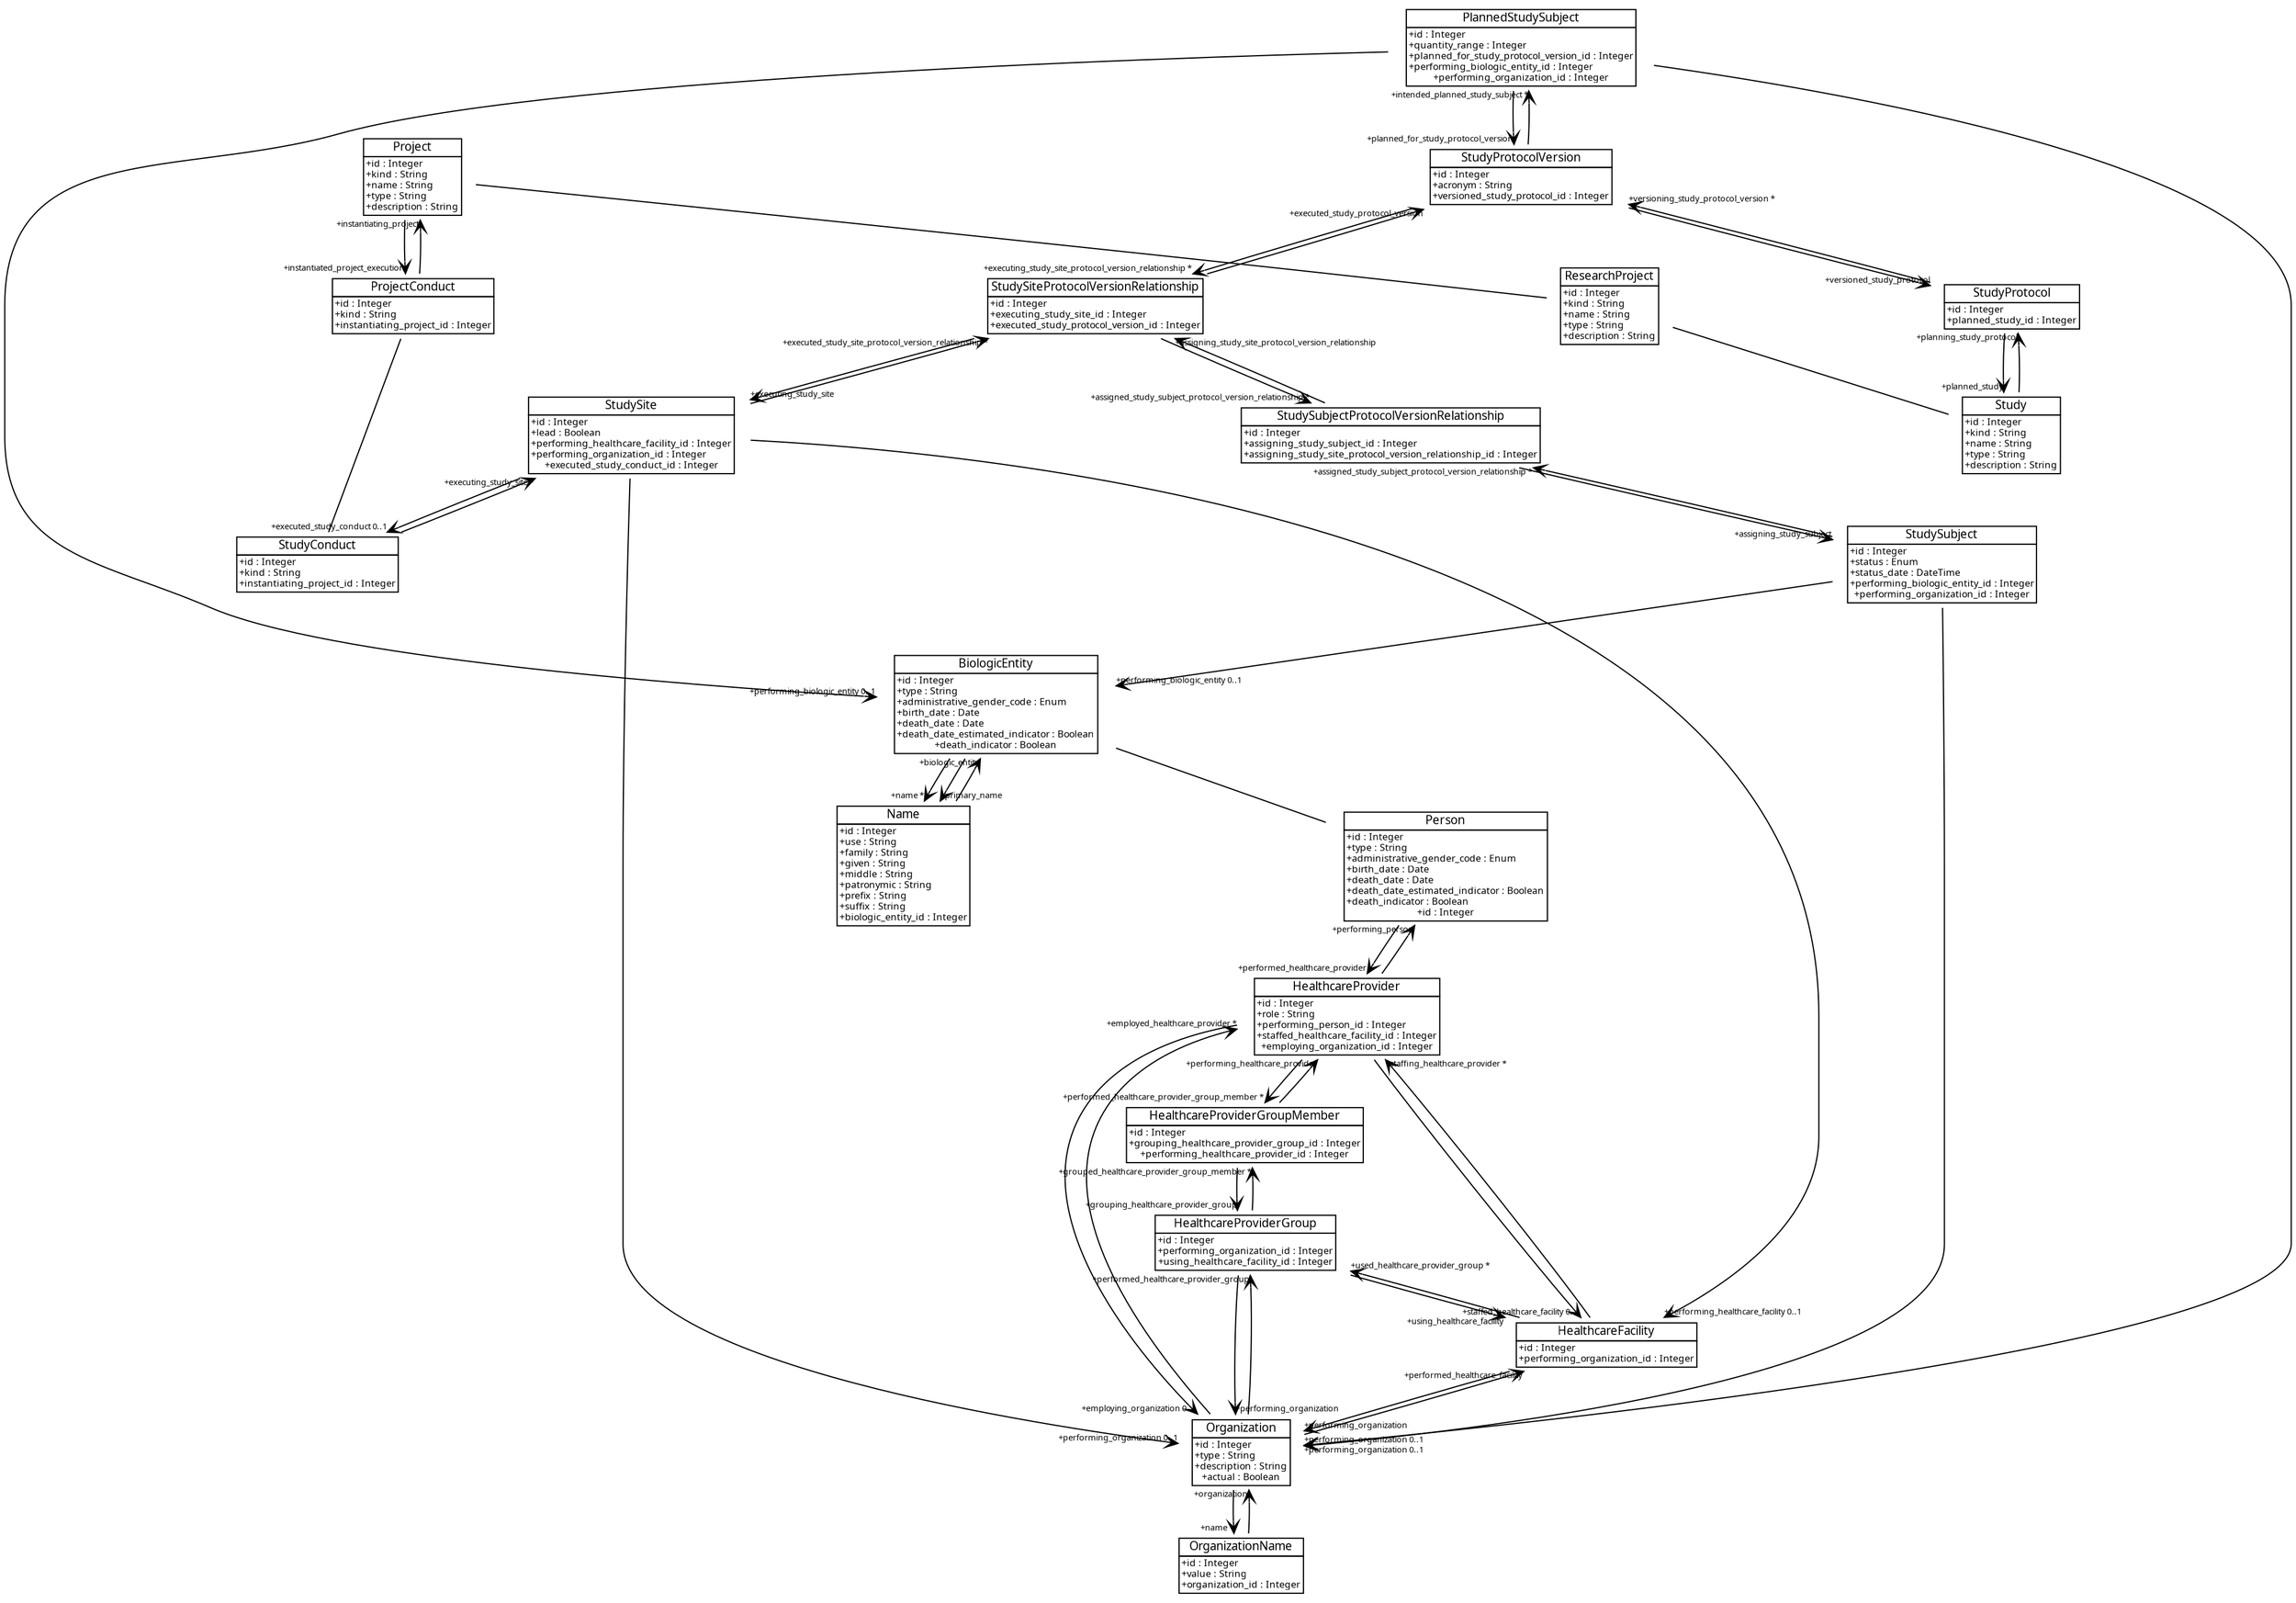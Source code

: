 digraph G {
	graph [bb="0,0,1708.8,1242",
		dim=3,
		mode=major,
		overlap=0,
		pack=True,
		prog=neato,
		ratio=.75,
		sep=0.01
	];
	node [label="\N"];
	BiologicEntity	[fontname="Bitstream-Vera Sans",
		fontsize=8.0,
		height=1.25,
		label=<<TABLE CELLSPACING="0" CELLPADDING="1" BORDER="0" CELLBORDER="1.0" ALIGN="LEFT"><TR><TD><FONT POINT-SIZE="10">BiologicEntity</FONT></TD></TR><TR><TD ALIGN="LEFT">+id : Integer<BR ALIGN="LEFT"/>+type : String<BR ALIGN="LEFT"/>+administrative_gender_code : Enum<BR ALIGN="LEFT"/>+birth_date : Date<BR ALIGN="LEFT"/>+death_date : Date<BR ALIGN="LEFT"/>+death_date_estimated_indicator : Boolean<BR ALIGN="LEFT"/>+death_indicator : Boolean</TD></TR></TABLE>>,
		pos="188.84,657",
		shape=plaintext,
		width=2.7778];
	Name	[fontname="Bitstream-Vera Sans",
		fontsize=8.0,
		height=1.5,
		label=<<TABLE CELLSPACING="0" CELLPADDING="1" BORDER="0" CELLBORDER="1.0" ALIGN="LEFT"><TR><TD><FONT POINT-SIZE="10">Name</FONT></TD></TR><TR><TD ALIGN="LEFT">+id : Integer<BR ALIGN="LEFT"/>+use : String<BR ALIGN="LEFT"/>+family : String<BR ALIGN="LEFT"/>+given : String<BR ALIGN="LEFT"/>+middle : String<BR ALIGN="LEFT"/>+patronymic : String<BR ALIGN="LEFT"/>+prefix : String<BR ALIGN="LEFT"/>+suffix : String<BR ALIGN="LEFT"/>+biologic_entity_id : Integer</TD></TR></TABLE>>,
		pos="188.84,522",
		shape=plaintext,
		width=1.875];
	BiologicEntity -> Name	[arrowhead=vee,
		arrowsize=1.0,
		arrowtail=none,
		fontname="Bitstream-Vera Sans",
		fontsize=7.0,
		head_lp="159.08,580.33",
		headlabel="+name *",
		pos="e,175.58,576.33 176.04,611.71 175.51,603.57 175.28,594.92 175.36,586.34",
		style="setlinewidth(1.0)"];
	BiologicEntity -> Name	[arrowhead=vee,
		arrowsize=1.0,
		arrowtail=none,
		fontname="Bitstream-Vera Sans",
		fontsize=7.0,
		head_lp="231.61,580.33",
		headlabel="+primary_name",
		pos="e,202.11,576.33 201.65,611.71 202.18,603.57 202.4,594.92 202.33,586.34",
		style="setlinewidth(1.0)"];
	Person	[fontname="Bitstream-Vera Sans",
		fontsize=8.0,
		height=1.375,
		label=<<TABLE CELLSPACING="0" CELLPADDING="1" BORDER="0" CELLBORDER="1.0" ALIGN="LEFT"><TR><TD><FONT POINT-SIZE="10">Person</FONT></TD></TR><TR><TD ALIGN="LEFT">+id : Integer<BR ALIGN="LEFT"/>+type : String<BR ALIGN="LEFT"/>+administrative_gender_code : Enum<BR ALIGN="LEFT"/>+birth_date : Date<BR ALIGN="LEFT"/>+death_date : Date<BR ALIGN="LEFT"/>+death_date_estimated_indicator : Boolean<BR ALIGN="LEFT"/>+death_indicator : Boolean<BR ALIGN="LEFT"/>+id : Integer</TD></TR></TABLE>>,
		pos="539.84,522",
		shape=plaintext,
		width=2.7778];
	BiologicEntity -> Person	[arrowhead=none,
		arrowsize=1.0,
		arrowtail=empty,
		pos="288.96,618.07 336.17,600.18 392.37,578.88 439.6,560.98",
		style="setlinewidth(1.0)"];
	HealthcareFacility	[fontname="Bitstream-Vera Sans",
		fontsize=8.0,
		height=0.625,
		label=<<TABLE CELLSPACING="0" CELLPADDING="1" BORDER="0" CELLBORDER="1.0" ALIGN="LEFT"><TR><TD><FONT POINT-SIZE="10">HealthcareFacility</FONT></TD></TR><TR><TD ALIGN="LEFT">+id : Integer<BR ALIGN="LEFT"/>+performing_organization_id : Integer</TD></TR></TABLE>>,
		pos="539.84,302",
		shape=plaintext,
		width=2.4444];
	HealthcareProvider	[fontname="Bitstream-Vera Sans",
		fontsize=8.0,
		height=1,
		label=<<TABLE CELLSPACING="0" CELLPADDING="1" BORDER="0" CELLBORDER="1.0" ALIGN="LEFT"><TR><TD><FONT POINT-SIZE="10">HealthcareProvider</FONT></TD></TR><TR><TD ALIGN="LEFT">+id : Integer<BR ALIGN="LEFT"/>+role : String<BR ALIGN="LEFT"/>+performing_person_id : Integer<BR ALIGN="LEFT"/>+staffed_healthcare_facility_id : Integer<BR ALIGN="LEFT"/>+employing_organization_id : Integer</TD></TR></TABLE>>,
		pos="539.84,396",
		shape=plaintext,
		width=2.5417];
	HealthcareFacility -> HealthcareProvider	[arrowhead=vee,
		arrowsize=1.0,
		arrowtail=none,
		fontname="Bitstream-Vera Sans",
		fontsize=7.0,
		head_lp="487.92,355.96",
		headlabel="+staffing_healthcare_provider *",
		pos="e,546.42,359.96 545.67,324.63 546.3,332.2 546.61,341 546.59,349.76",
		style="setlinewidth(1.0)"];
	HealthcareProviderGroup	[fontname="Bitstream-Vera Sans",
		fontsize=8.0,
		height=0.75,
		label=<<TABLE CELLSPACING="0" CELLPADDING="1" BORDER="0" CELLBORDER="1.0" ALIGN="LEFT"><TR><TD><FONT POINT-SIZE="10">HealthcareProviderGroup</FONT></TD></TR><TR><TD ALIGN="LEFT">+id : Integer<BR ALIGN="LEFT"/>+performing_organization_id : Integer<BR ALIGN="LEFT"/>+using_healthcare_facility_id : Integer</TD></TR></TABLE>>,
		pos="539.84,117",
		shape=plaintext,
		width=2.4583];
	HealthcareFacility -> HealthcareProviderGroup	[arrowhead=vee,
		arrowsize=1.0,
		arrowtail=none,
		fontname="Bitstream-Vera Sans",
		fontsize=7.0,
		head_lp="468.95,148.1",
		headlabel="+used_healthcare_provider_group *",
		pos="e,534.95,144.1 535.29,279.29 532.73,248.53 532.41,191.85 534.32,154.54",
		style="setlinewidth(1.0)"];
	Organization	[fontname="Bitstream-Vera Sans",
		fontsize=8.0,
		height=0.875,
		label=<<TABLE CELLSPACING="0" CELLPADDING="1" BORDER="0" CELLBORDER="1.0" ALIGN="LEFT"><TR><TD><FONT POINT-SIZE="10">Organization</FONT></TD></TR><TR><TD ALIGN="LEFT">+id : Integer<BR ALIGN="LEFT"/>+type : String<BR ALIGN="LEFT"/>+description : String<BR ALIGN="LEFT"/>+actual : Boolean</TD></TR></TABLE>>,
		pos="775.84,212",
		shape=plaintext,
		width=1.4583];
	HealthcareFacility -> Organization	[arrowhead=vee,
		arrowsize=1.0,
		arrowtail=none,
		fontname="Bitstream-Vera Sans",
		fontsize=7.0,
		head_lp="675.09,234.61",
		headlabel="+performing_organization",
		pos="e,723.09,230.61 591.68,279.47 627.64,265.63 675.63,247.74 713.65,234.01",
		style="setlinewidth(1.0)"];
	HealthcareProvider -> HealthcareFacility	[arrowhead=vee,
		arrowsize=1.0,
		arrowtail=none,
		fontname="Bitstream-Vera Sans",
		fontsize=7.0,
		head_lp="475.02,328.63",
		headlabel="+staffed_healthcare_facility 0..1",
		pos="e,534.02,324.63 533.27,359.96 533,351.69 533.04,342.93 533.39,334.82",
		style="setlinewidth(1.0)"];
	HealthcareProviderGroupMember	[fontname="Bitstream-Vera Sans",
		fontsize=8.0,
		height=0.75,
		label=<<TABLE CELLSPACING="0" CELLPADDING="1" BORDER="0" CELLBORDER="1.0" ALIGN="LEFT"><TR><TD><FONT POINT-SIZE="10">HealthcareProviderGroupMember</FONT></TD></TR><TR><TD ALIGN="LEFT">+id : Integer<BR ALIGN="LEFT"/>+grouping_healthcare_provider_group_id : Integer<BR ALIGN="LEFT"/>+performing_healthcare_provider_id : Integer</TD></TR></TABLE>>,
		pos="420.84,27",
		shape=plaintext,
		width=3.125];
	HealthcareProvider -> HealthcareProviderGroupMember	[arrowhead=vee,
		arrowsize=1.0,
		arrowtail=none,
		fontname="Bitstream-Vera Sans",
		fontsize=7.0,
		head_lp="317.93,58.245",
		headlabel="+performed_healthcare_provider_group_member *",
		pos="e,410.93,54.245 466.07,359.95 453.22,350.15 441.54,338.32 433.84,324.5 387.29,240.91 396.62,122.91 408.73,64.166",
		style="setlinewidth(1.0)"];
	HealthcareProvider -> Organization	[arrowhead=vee,
		arrowsize=1.0,
		arrowtail=none,
		fontname="Bitstream-Vera Sans",
		fontsize=7.0,
		head_lp="676.31,247.54",
		headlabel="+employing_organization 0..1",
		pos="e,731.31,243.54 580.46,359.95 595.45,348.77 612.46,336.25 627.84,324.5 659.73,300.15 694.99,271.85 723.18,249.86",
		style="setlinewidth(1.0)"];
	HealthcareProvider -> Person	[arrowhead=vee,
		arrowsize=1.0,
		arrowtail=none,
		fontname="Bitstream-Vera Sans",
		fontsize=7.0,
		head_lp="508.95,468.35",
		headlabel="+performing_person",
		pos="e,546.45,472.35 545.99,432.1 546.44,441.48 546.64,451.87 546.59,462.15",
		style="setlinewidth(1.0)"];
	HealthcareProviderGroup -> HealthcareFacility	[arrowhead=vee,
		arrowsize=1.0,
		arrowtail=none,
		fontname="Bitstream-Vera Sans",
		fontsize=7.0,
		head_lp="495.9,275.29",
		headlabel="+using_healthcare_facility",
		pos="e,544.4,279.29 544.74,144.1 547.08,177.01 547.21,233.54 545.12,269.01",
		style="setlinewidth(1.0)"];
	HealthcareProviderGroup -> HealthcareProviderGroupMember	[arrowhead=vee,
		arrowsize=1.0,
		arrowtail=none,
		fontname="Bitstream-Vera Sans",
		fontsize=7.0,
		head_lp="539.06,58.216",
		headlabel="+grouped_healthcare_provider_group_member *",
		pos="e,450.06,54.216 498.23,89.835 485.19,80.609 470.91,70.123 458.17,60.441",
		style="setlinewidth(1.0)"];
	HealthcareProviderGroup -> Organization	[arrowhead=vee,
		arrowsize=1.0,
		arrowtail=none,
		fontname="Bitstream-Vera Sans",
		fontsize=7.0,
		head_lp="675.13,191.89",
		headlabel="+performing_organization",
		pos="e,723.13,187.89 612.24,144.11 644.69,156.58 682.54,171.49 713.69,184.07",
		style="setlinewidth(1.0)"];
	HealthcareProviderGroupMember -> HealthcareProvider	[arrowhead=vee,
		arrowsize=1.0,
		arrowtail=none,
		fontname="Bitstream-Vera Sans",
		fontsize=7.0,
		head_lp="421.6,363.95",
		headlabel="+performing_healthcare_provider",
		pos="e,483.6,359.95 420.79,54.245 415.94,108.62 402.49,235.89 451.84,324.5 457.92,335.41 466.47,345.07 475.89,353.48",
		style="setlinewidth(1.0)"];
	HealthcareProviderGroupMember -> HealthcareProviderGroup	[arrowhead=vee,
		arrowsize=1.0,
		arrowtail=none,
		fontname="Bitstream-Vera Sans",
		fontsize=7.0,
		head_lp="440.19,85.835",
		headlabel="+grouping_healthcare_provider_group",
		pos="e,510.69,89.835 462.53,54.216 475.58,63.447 489.86,73.934 502.58,83.613",
		style="setlinewidth(1.0)"];
	Name -> BiologicEntity	[arrowhead=vee,
		arrowsize=1.0,
		arrowtail=none,
		fontname="Bitstream-Vera Sans",
		fontsize=7.0,
		head_lp="158.34,607.71",
		headlabel="+biologic_entity",
		pos="e,188.84,611.71 188.84,576.33 188.84,584.68 188.84,593.31 188.84,601.68",
		style="setlinewidth(1.0)"];
	Organization -> HealthcareFacility	[arrowhead=vee,
		arrowsize=1.0,
		arrowtail=none,
		fontname="Bitstream-Vera Sans",
		fontsize=7.0,
		head_lp="660.97,275.47",
		headlabel="+performed_healthcare_facility",
		pos="e,603.47,279.47 723,234.92 690.65,247.36 648.84,262.97 613.31,275.9",
		style="setlinewidth(1.0)"];
	Organization -> HealthcareProvider	[arrowhead=vee,
		arrowsize=1.0,
		arrowtail=none,
		fontname="Bitstream-Vera Sans",
		fontsize=7.0,
		head_lp="660.6,355.95",
		headlabel="+employed_healthcare_provider *",
		pos="e,597.6,359.95 746.21,243.54 719.98,266.22 680.88,297.74 645.84,324.5 633.1,334.23 619.25,344.49 605.86,354.07",
		style="setlinewidth(1.0)"];
	Organization -> HealthcareProviderGroup	[arrowhead=vee,
		arrowsize=1.0,
		arrowtail=none,
		fontname="Bitstream-Vera Sans",
		fontsize=7.0,
		head_lp="673.03,148.14",
		headlabel="+performed_healthcare_provider_group",
		pos="e,600.03,144.14 723.13,192.4 689.62,179.7 645.93,162.6 609.59,147.99",
		style="setlinewidth(1.0)"];
	OrganizationName	[fontname="Bitstream-Vera Sans",
		fontsize=8.0,
		height=0.75,
		label=<<TABLE CELLSPACING="0" CELLPADDING="1" BORDER="0" CELLBORDER="1.0" ALIGN="LEFT"><TR><TD><FONT POINT-SIZE="10">OrganizationName</FONT></TD></TR><TR><TD ALIGN="LEFT">+id : Integer<BR ALIGN="LEFT"/>+value : String<BR ALIGN="LEFT"/>+organization_id : Integer</TD></TR></TABLE>>,
		pos="860.84,117",
		shape=plaintext,
		width=1.7639];
	Organization -> OrganizationName	[arrowhead=vee,
		arrowsize=1.0,
		arrowtail=none,
		fontname="Bitstream-Vera Sans",
		fontsize=7.0,
		head_lp="814.44,148.01",
		headlabel="+name *",
		pos="e,830.94,144.01 797.52,180.29 805.55,171.02 814.86,160.8 823.84,151.37",
		style="setlinewidth(1.0)"];
	OrganizationName -> Organization	[arrowhead=vee,
		arrowsize=1.0,
		arrowtail=none,
		fontname="Bitstream-Vera Sans",
		fontsize=7.0,
		head_lp="784.3,176.29",
		headlabel="+organization",
		pos="e,810.3,180.29 843.2,144.01 835.58,152.99 826.38,163.24 817.25,172.97",
		style="setlinewidth(1.0)"];
	Person -> HealthcareProvider	[arrowhead=vee,
		arrowsize=1.0,
		arrowtail=none,
		fontname="Bitstream-Vera Sans",
		fontsize=7.0,
		head_lp="473.19,436.1",
		headlabel="+performed_healthcare_provider",
		pos="e,533.69,432.1 533.23,472.35 533.02,462.48 533.05,452.14 533.31,442.39",
		style="setlinewidth(1.0)"];
	PlannedStudySubject	[fontname="Bitstream-Vera Sans",
		fontsize=8.0,
		height=1,
		label=<<TABLE CELLSPACING="0" CELLPADDING="1" BORDER="0" CELLBORDER="1.0" ALIGN="LEFT"><TR><TD><FONT POINT-SIZE="10">PlannedStudySubject</FONT></TD></TR><TR><TD ALIGN="LEFT">+id : Integer<BR ALIGN="LEFT"/>+quantity_range : Integer<BR ALIGN="LEFT"/>+planned_for_study_protocol_version_id : Integer<BR ALIGN="LEFT"/>+performing_biologic_entity_id : Integer<BR ALIGN="LEFT"/>+performing_organization_id : Integer</TD></TR></TABLE>>,
		pos="781.84,1206",
		shape=plaintext,
		width=3.0833];
	PlannedStudySubject -> BiologicEntity	[arrowhead=vee,
		arrowsize=1.0,
		arrowtail=none,
		fontname="Bitstream-Vera Sans",
		fontsize=7.0,
		head_lp="108.24,706.2",
		headlabel="+performing_biologic_entity 0..1",
		pos="e,168.24,702.2 670.76,1192 483.42,1167.1 124.84,1104.4 124.84,991 124.84,991 124.84,991 124.84,881 124.84,821.34 146.27,756.05 164.33,\
711.63",
		style="setlinewidth(1.0)"];
	PlannedStudySubject -> Organization	[arrowhead=vee,
		arrowsize=1.0,
		arrowtail=none,
		fontname="Bitstream-Vera Sans",
		fontsize=7.0,
		head_lp="884.68,221.64",
		headlabel="+performing_organization 0..1",
		pos="e,828.68,217.64 893.14,1204.3 1081,1201.7 1452.1,1189.4 1568.8,1134 1649.2,1095.9 1708.8,1079.9 1708.8,991 1708.8,991 1708.8,991 \
1708.8,395 1708.8,306.14 1048.5,237.98 838.91,218.58",
		style="setlinewidth(1.0)"];
	StudyProtocolVersion	[fontname="Bitstream-Vera Sans",
		fontsize=8.0,
		height=0.75,
		label=<<TABLE CELLSPACING="0" CELLPADDING="1" BORDER="0" CELLBORDER="1.0" ALIGN="LEFT"><TR><TD><FONT POINT-SIZE="10">StudyProtocolVersion</FONT></TD></TR><TR><TD ALIGN="LEFT">+id : Integer<BR ALIGN="LEFT"/>+acronym : String<BR ALIGN="LEFT"/>+versioned_study_protocol_id : Integer</TD></TR></TABLE>>,
		pos="781.84,1098",
		shape=plaintext,
		width=2.5];
	PlannedStudySubject -> StudyProtocolVersion	[arrowhead=vee,
		arrowsize=1.0,
		arrowtail=none,
		fontname="Bitstream-Vera Sans",
		fontsize=7.0,
		head_lp="706.93,1129.2",
		headlabel="+planned_for_study_protocol_version",
		pos="e,775.93,1125.2 775.45,1170 775,1158.9 774.98,1146.7 775.39,1135.5",
		style="setlinewidth(1.0)"];
	Project	[fontname="Bitstream-Vera Sans",
		fontsize=8.0,
		height=1,
		label=<<TABLE CELLSPACING="0" CELLPADDING="1" BORDER="0" CELLBORDER="1.0" ALIGN="LEFT"><TR><TD><FONT POINT-SIZE="10">Project</FONT></TD></TR><TR><TD ALIGN="LEFT">+id : Integer<BR ALIGN="LEFT"/>+kind : String<BR ALIGN="LEFT"/>+name : String<BR ALIGN="LEFT"/>+type : String<BR ALIGN="LEFT"/>+description : String</TD></TR></TABLE>>,
		pos="1506.8,1098",
		shape=plaintext,
		width=1.4583];
	ProjectConduct	[fontname="Bitstream-Vera Sans",
		fontsize=8.0,
		height=0.75,
		label=<<TABLE CELLSPACING="0" CELLPADDING="1" BORDER="0" CELLBORDER="1.0" ALIGN="LEFT"><TR><TD><FONT POINT-SIZE="10">ProjectConduct</FONT></TD></TR><TR><TD ALIGN="LEFT">+id : Integer<BR ALIGN="LEFT"/>+kind : String<BR ALIGN="LEFT"/>+instantiating_project_id : Integer</TD></TR></TABLE>>,
		pos="1506.8,990",
		shape=plaintext,
		width=2.2083];
	Project -> ProjectConduct	[arrowhead=vee,
		arrowsize=1.0,
		arrowtail=none,
		fontname="Bitstream-Vera Sans",
		fontsize=7.0,
		head_lp="1441.4,1021.2",
		headlabel="+instantiated_project_execution",
		pos="e,1500.9,1017.2 1500.5,1062 1500,1050.9 1500,1038.7 1500.4,1027.5",
		style="setlinewidth(1.0)"];
	ResearchProject	[fontname="Bitstream-Vera Sans",
		fontsize=8.0,
		height=1,
		label=<<TABLE CELLSPACING="0" CELLPADDING="1" BORDER="0" CELLBORDER="1.0" ALIGN="LEFT"><TR><TD><FONT POINT-SIZE="10">ResearchProject</FONT></TD></TR><TR><TD ALIGN="LEFT">+id : Integer<BR ALIGN="LEFT"/>+kind : String<BR ALIGN="LEFT"/>+name : String<BR ALIGN="LEFT"/>+type : String<BR ALIGN="LEFT"/>+description : String</TD></TR></TABLE>>,
		pos="1223.8,990",
		shape=plaintext,
		width=1.4583];
	Project -> ResearchProject	[arrowhead=none,
		arrowsize=1.0,
		arrowtail=empty,
		pos="1454.3,1077.3 1403.6,1058.3 1327.3,1029.8 1276.6,1010.8",
		style="setlinewidth(1.0)"];
	ProjectConduct -> Project	[arrowhead=vee,
		arrowsize=1.0,
		arrowtail=none,
		fontname="Bitstream-Vera Sans",
		fontsize=7.0,
		head_lp="1472.2,1058",
		headlabel="+instantiating_project",
		pos="e,1513.2,1062 1512.8,1017.2 1513.5,1027.7 1513.7,1040 1513.5,1051.8",
		style="setlinewidth(1.0)"];
	StudyConduct	[fontname="Bitstream-Vera Sans",
		fontsize=8.0,
		height=0.75,
		label=<<TABLE CELLSPACING="0" CELLPADDING="1" BORDER="0" CELLBORDER="1.0" ALIGN="LEFT"><TR><TD><FONT POINT-SIZE="10">StudyConduct</FONT></TD></TR><TR><TD ALIGN="LEFT">+id : Integer<BR ALIGN="LEFT"/>+kind : String<BR ALIGN="LEFT"/>+instantiating_project_id : Integer</TD></TR></TABLE>>,
		pos="1138.8,774",
		shape=plaintext,
		width=2.2083];
	ProjectConduct -> StudyConduct	[arrowhead=none,
		arrowsize=1.0,
		arrowtail=empty,
		pos="1478.2,962.98 1443,931.98 1380.4,880.12 1319.8,846 1288.1,828.1 1250.9,812.66 1218.5,800.8",
		style="setlinewidth(1.0)"];
	Study	[fontname="Bitstream-Vera Sans",
		fontsize=8.0,
		height=1,
		label=<<TABLE CELLSPACING="0" CELLPADDING="1" BORDER="0" CELLBORDER="1.0" ALIGN="LEFT"><TR><TD><FONT POINT-SIZE="10">Study</FONT></TD></TR><TR><TD ALIGN="LEFT">+id : Integer<BR ALIGN="LEFT"/>+kind : String<BR ALIGN="LEFT"/>+name : String<BR ALIGN="LEFT"/>+type : String<BR ALIGN="LEFT"/>+description : String</TD></TR></TABLE>>,
		pos="1257.8,882",
		shape=plaintext,
		width=1.4583];
	ResearchProject -> Study	[arrowhead=none,
		arrowsize=1.0,
		arrowtail=empty,
		pos="1235.1,954 1238.7,942.54 1242.8,929.81 1246.5,918.33",
		style="setlinewidth(1.0)"];
	StudyProtocol	[fontname="Bitstream-Vera Sans",
		fontsize=8.0,
		height=0.625,
		label=<<TABLE CELLSPACING="0" CELLPADDING="1" BORDER="0" CELLBORDER="1.0" ALIGN="LEFT"><TR><TD><FONT POINT-SIZE="10">StudyProtocol</FONT></TD></TR><TR><TD ALIGN="LEFT">+id : Integer<BR ALIGN="LEFT"/>+planned_study_id : Integer</TD></TR></TABLE>>,
		pos="962.84,990",
		shape=plaintext,
		width=1.875];
	Study -> StudyProtocol	[arrowhead=vee,
		arrowsize=1.0,
		arrowtail=none,
		fontname="Bitstream-Vera Sans",
		fontsize=7.0,
		head_lp="980.46,963.42",
		headlabel="+planning_study_protocol",
		pos="e,1028.5,967.42 1204.9,904.01 1158.3,921.29 1090.2,945.82 1038,964.09",
		style="setlinewidth(1.0)"];
	StudySite	[fontname="Bitstream-Vera Sans",
		fontsize=8.0,
		height=1,
		label=<<TABLE CELLSPACING="0" CELLPADDING="1" BORDER="0" CELLBORDER="1.0" ALIGN="LEFT"><TR><TD><FONT POINT-SIZE="10">StudySite</FONT></TD></TR><TR><TD ALIGN="LEFT">+id : Integer<BR ALIGN="LEFT"/>+lead : Boolean<BR ALIGN="LEFT"/>+performing_healthcare_facility_id : Integer<BR ALIGN="LEFT"/>+performing_organization_id : Integer<BR ALIGN="LEFT"/>+executed_study_conduct_id : Integer</TD></TR></TABLE>>,
		pos="936.84,882",
		shape=plaintext,
		width=2.7639];
	StudyConduct -> StudySite	[arrowhead=vee,
		arrowsize=1.0,
		arrowtail=none,
		fontname="Bitstream-Vera Sans",
		fontsize=7.0,
		head_lp="965.44,842",
		headlabel="+executing_study_site *",
		pos="e,1009.9,846 1095.1,801.07 1072.8,813.18 1045.1,827.85 1019.1,841.3",
		style="setlinewidth(1.0)"];
	StudyProtocol -> Study	[arrowhead=vee,
		arrowsize=1.0,
		arrowtail=none,
		fontname="Bitstream-Vera Sans",
		fontsize=7.0,
		head_lp="1174.9,904.18",
		headlabel="+planned_study",
		pos="e,1204.9,900.18 1017.3,967.42 1067.7,948.73 1142.5,921.88 1195.3,903.51",
		style="setlinewidth(1.0)"];
	StudyProtocol -> StudyProtocolVersion	[arrowhead=vee,
		arrowsize=1.0,
		arrowtail=none,
		fontname="Bitstream-Vera Sans",
		fontsize=7.0,
		head_lp="763,1066.8",
		headlabel="+versioning_study_protocol_version *",
		pos="e,832.5,1070.8 931.49,1012.6 906.64,1027.9 871.36,1048.7 841.25,1065.8",
		style="setlinewidth(1.0)"];
	StudyProtocolVersion -> PlannedStudySubject	[arrowhead=vee,
		arrowsize=1.0,
		arrowtail=none,
		fontname="Bitstream-Vera Sans",
		fontsize=7.0,
		head_lp="722.24,1166",
		headlabel="+intended_planned_study_subject *",
		pos="e,788.24,1170 787.76,1125.2 788.47,1135.7 788.73,1148 788.53,1159.8",
		style="setlinewidth(1.0)"];
	StudyProtocolVersion -> StudyProtocol	[arrowhead=vee,
		arrowsize=1.0,
		arrowtail=none,
		fontname="Bitstream-Vera Sans",
		fontsize=7.0,
		head_lp="870.36,1016.6",
		headlabel="+versioned_study_protocol",
		pos="e,920.36,1012.6 820.67,1070.8 847.27,1054.6 882.73,1033.8 911.62,1017.5",
		style="setlinewidth(1.0)"];
	StudySiteProtocolVersionRelationship	[fontname="Bitstream-Vera Sans",
		fontsize=8.0,
		height=0.75,
		label=<<TABLE CELLSPACING="0" CELLPADDING="1" BORDER="0" CELLBORDER="1.0" ALIGN="LEFT"><TR><TD><FONT POINT-SIZE="10">StudySiteProtocolVersionRelationship</FONT></TD></TR><TR><TD ALIGN="LEFT">+id : Integer<BR ALIGN="LEFT"/>+executing_study_site_id : Integer<BR ALIGN="LEFT"/>+executed_study_protocol_version_id : Integer</TD></TR></TABLE>>,
		pos="602.84,990",
		shape=plaintext,
		width=2.9167];
	StudyProtocolVersion -> StudySiteProtocolVersionRelationship	[arrowhead=vee,
		arrowsize=1.0,
		arrowtail=none,
		fontname="Bitstream-Vera Sans",
		fontsize=7.0,
		head_lp="540.48,1021.1",
		headlabel="+executing_study_site_protocol_version_relationship *",
		pos="e,640.98,1017.1 731.68,1070.8 705.96,1056.2 674.87,1037.8 649.64,1022.4",
		style="setlinewidth(1.0)"];
	StudySite -> HealthcareFacility	[arrowhead=vee,
		arrowsize=1.0,
		arrowtail=none,
		fontname="Bitstream-Vera Sans",
		fontsize=7.0,
		head_lp="655.98,328.55",
		headlabel="+performing_healthcare_facility 0..1",
		pos="e,589.48,324.55 924.39,845.84 890.92,755.41 791.14,511.29 639.84,360 627.97,348.12 613.11,337.9 598.51,329.53",
		style="setlinewidth(1.0)"];
	StudySite -> Organization	[arrowhead=vee,
		arrowsize=1.0,
		arrowtail=none,
		fontname="Bitstream-Vera Sans",
		fontsize=7.0,
		head_lp="884.56,247.29",
		headlabel="+performing_organization 0..1",
		pos="e,828.56,243.29 936.84,845.85 936.84,801.91 936.84,724.4 936.84,658 936.84,658 936.84,658 936.84,395 936.84,332.25 882.49,280.98 \
836.95,249.03",
		style="setlinewidth(1.0)"];
	StudySite -> StudyConduct	[arrowhead=vee,
		arrowsize=1.0,
		arrowtail=none,
		fontname="Bitstream-Vera Sans",
		fontsize=7.0,
		head_lp="1027.3,805.07",
		headlabel="+executed_study_conduct 0..1",
		pos="e,1083.3,801.07 997.15,846 1021.5,832.95 1049.6,818.24 1074.3,805.62",
		style="setlinewidth(1.0)"];
	StudySite -> StudySiteProtocolVersionRelationship	[arrowhead=vee,
		arrowsize=1.0,
		arrowtail=none,
		fontname="Bitstream-Vera Sans",
		fontsize=7.0,
		head_lp="790.38,958.93",
		headlabel="+executed_study_site_protocol_version_relationship *",
		pos="e,690.88,962.93 837.31,916.6 794.06,930.52 743.56,946.53 700.52,959.94",
		style="setlinewidth(1.0)"];
	StudySiteProtocolVersionRelationship -> StudyProtocolVersion	[arrowhead=vee,
		arrowsize=1.0,
		arrowtail=none,
		fontname="Bitstream-Vera Sans",
		fontsize=7.0,
		head_lp="679.51,1074.8",
		headlabel="+executed_study_protocol_version",
		pos="e,743.51,1070.8 652.8,1017.1 678.5,1031.7 709.58,1050.1 734.84,1065.5",
		style="setlinewidth(1.0)"];
	StudySiteProtocolVersionRelationship -> StudySite	[arrowhead=vee,
		arrowsize=1.0,
		arrowtail=none,
		fontname="Bitstream-Vera Sans",
		fontsize=7.0,
		head_lp="795.58,916.71",
		headlabel="+executing_study_site",
		pos="e,837.08,912.71 679.07,962.93 723,948.68 778.93,930.89 827.48,915.71",
		style="setlinewidth(1.0)"];
	StudySubjectProtocolVersionRelationship	[fontname="Bitstream-Vera Sans",
		fontsize=8.0,
		height=0.75,
		label=<<TABLE CELLSPACING="0" CELLPADDING="1" BORDER="0" CELLBORDER="1.0" ALIGN="LEFT"><TR><TD><FONT POINT-SIZE="10">StudySubjectProtocolVersionRelationship</FONT></TD></TR><TR><TD ALIGN="LEFT">+id : Integer<BR ALIGN="LEFT"/>+assigning_study_subject_id : Integer<BR ALIGN="LEFT"/>+assigning_study_site_protocol_version_relationship_id : Integer</TD></TR></TABLE>>,
		pos="445.84,882",
		shape=plaintext,
		width=3.9444];
	StudySiteProtocolVersionRelationship -> StudySubjectProtocolVersionRelationship	[arrowhead=vee,
		arrowsize=1.0,
		arrowtail=none,
		fontname="Bitstream-Vera Sans",
		fontsize=7.0,
		head_lp="373.07,913.08",
		headlabel="+assigned_study_subject_protocol_version_relationship *",
		pos="e,478.57,909.08 558.12,962.8 535.73,948.35 508.87,930.29 487,915.01",
		style="setlinewidth(1.0)"];
	StudySubject	[fontname="Bitstream-Vera Sans",
		fontsize=8.0,
		height=1,
		label=<<TABLE CELLSPACING="0" CELLPADDING="1" BORDER="0" CELLBORDER="1.0" ALIGN="LEFT"><TR><TD><FONT POINT-SIZE="10">StudySubject</FONT></TD></TR><TR><TD ALIGN="LEFT">+id : Integer<BR ALIGN="LEFT"/>+status : Enum<BR ALIGN="LEFT"/>+status_date : DateTime<BR ALIGN="LEFT"/>+performing_biologic_entity_id : Integer<BR ALIGN="LEFT"/>+performing_organization_id : Integer</TD></TR></TABLE>>,
		pos="445.84,774",
		shape=plaintext,
		width=2.5417];
	StudySubject -> BiologicEntity	[arrowhead=vee,
		arrowsize=1.0,
		arrowtail=none,
		fontname="Bitstream-Vera Sans",
		fontsize=7.0,
		head_lp="347.32,706.06",
		headlabel="+performing_biologic_entity 0..1",
		pos="e,287.32,702.06 367.34,737.87 345.05,727.9 320.39,716.86 296.7,706.26",
		style="setlinewidth(1.0)"];
	StudySubject -> Organization	[arrowhead=vee,
		arrowsize=1.0,
		arrowtail=none,
		fontname="Bitstream-Vera Sans",
		fontsize=7.0,
		head_lp="826.1,247.8",
		headlabel="+performing_organization 0..1",
		pos="e,770.1,243.8 493.09,737.93 538.68,701.86 606.81,641.8 648.84,576 716.37,470.3 753.18,324.26 767.99,254",
		style="setlinewidth(1.0)"];
	StudySubject -> StudySubjectProtocolVersionRelationship	[arrowhead=vee,
		arrowsize=1.0,
		arrowtail=none,
		fontname="Bitstream-Vera Sans",
		fontsize=7.0,
		head_lp="346.26,850.8",
		headlabel="+assigned_study_subject_protocol_version_relationship *",
		pos="e,451.76,854.8 452.24,810.1 452.69,821.15 452.71,833.38 452.29,844.52",
		style="setlinewidth(1.0)"];
	StudySubjectProtocolVersionRelationship -> StudySiteProtocolVersionRelationship	[arrowhead=vee,
		arrowsize=1.0,
		arrowtail=none,
		fontname="Bitstream-Vera Sans",
		fontsize=7.0,
		head_lp="472.95,958.8",
		headlabel="+assigning_study_site_protocol_version_relationship",
		pos="e,569.95,962.8 490.39,909.08 512.75,923.52 539.61,941.57 561.51,956.87",
		style="setlinewidth(1.0)"];
	StudySubjectProtocolVersionRelationship -> StudySubject	[arrowhead=vee,
		arrowsize=1.0,
		arrowtail=none,
		fontname="Bitstream-Vera Sans",
		fontsize=7.0,
		head_lp="391.95,814.1",
		headlabel="+assigning_study_subject",
		pos="e,439.45,810.1 439.93,854.8 439.22,844.37 438.96,832.05 439.16,820.26",
		style="setlinewidth(1.0)"];
}
